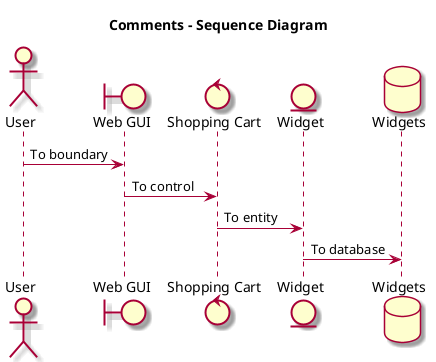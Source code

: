 @startuml

skin rose

title "Comments - Sequence Diagram"

'This is a single line comment

/'
This is a multi-
line comment
'/

actor User
boundary "Web GUI" as GUI
control "Shopping Cart" as SC
entity Widget
database Widgets

User -> GUI : To boundary
GUI -> SC : To control
SC -> Widget : To entity
Widget -> Widgets : To database

@enduml